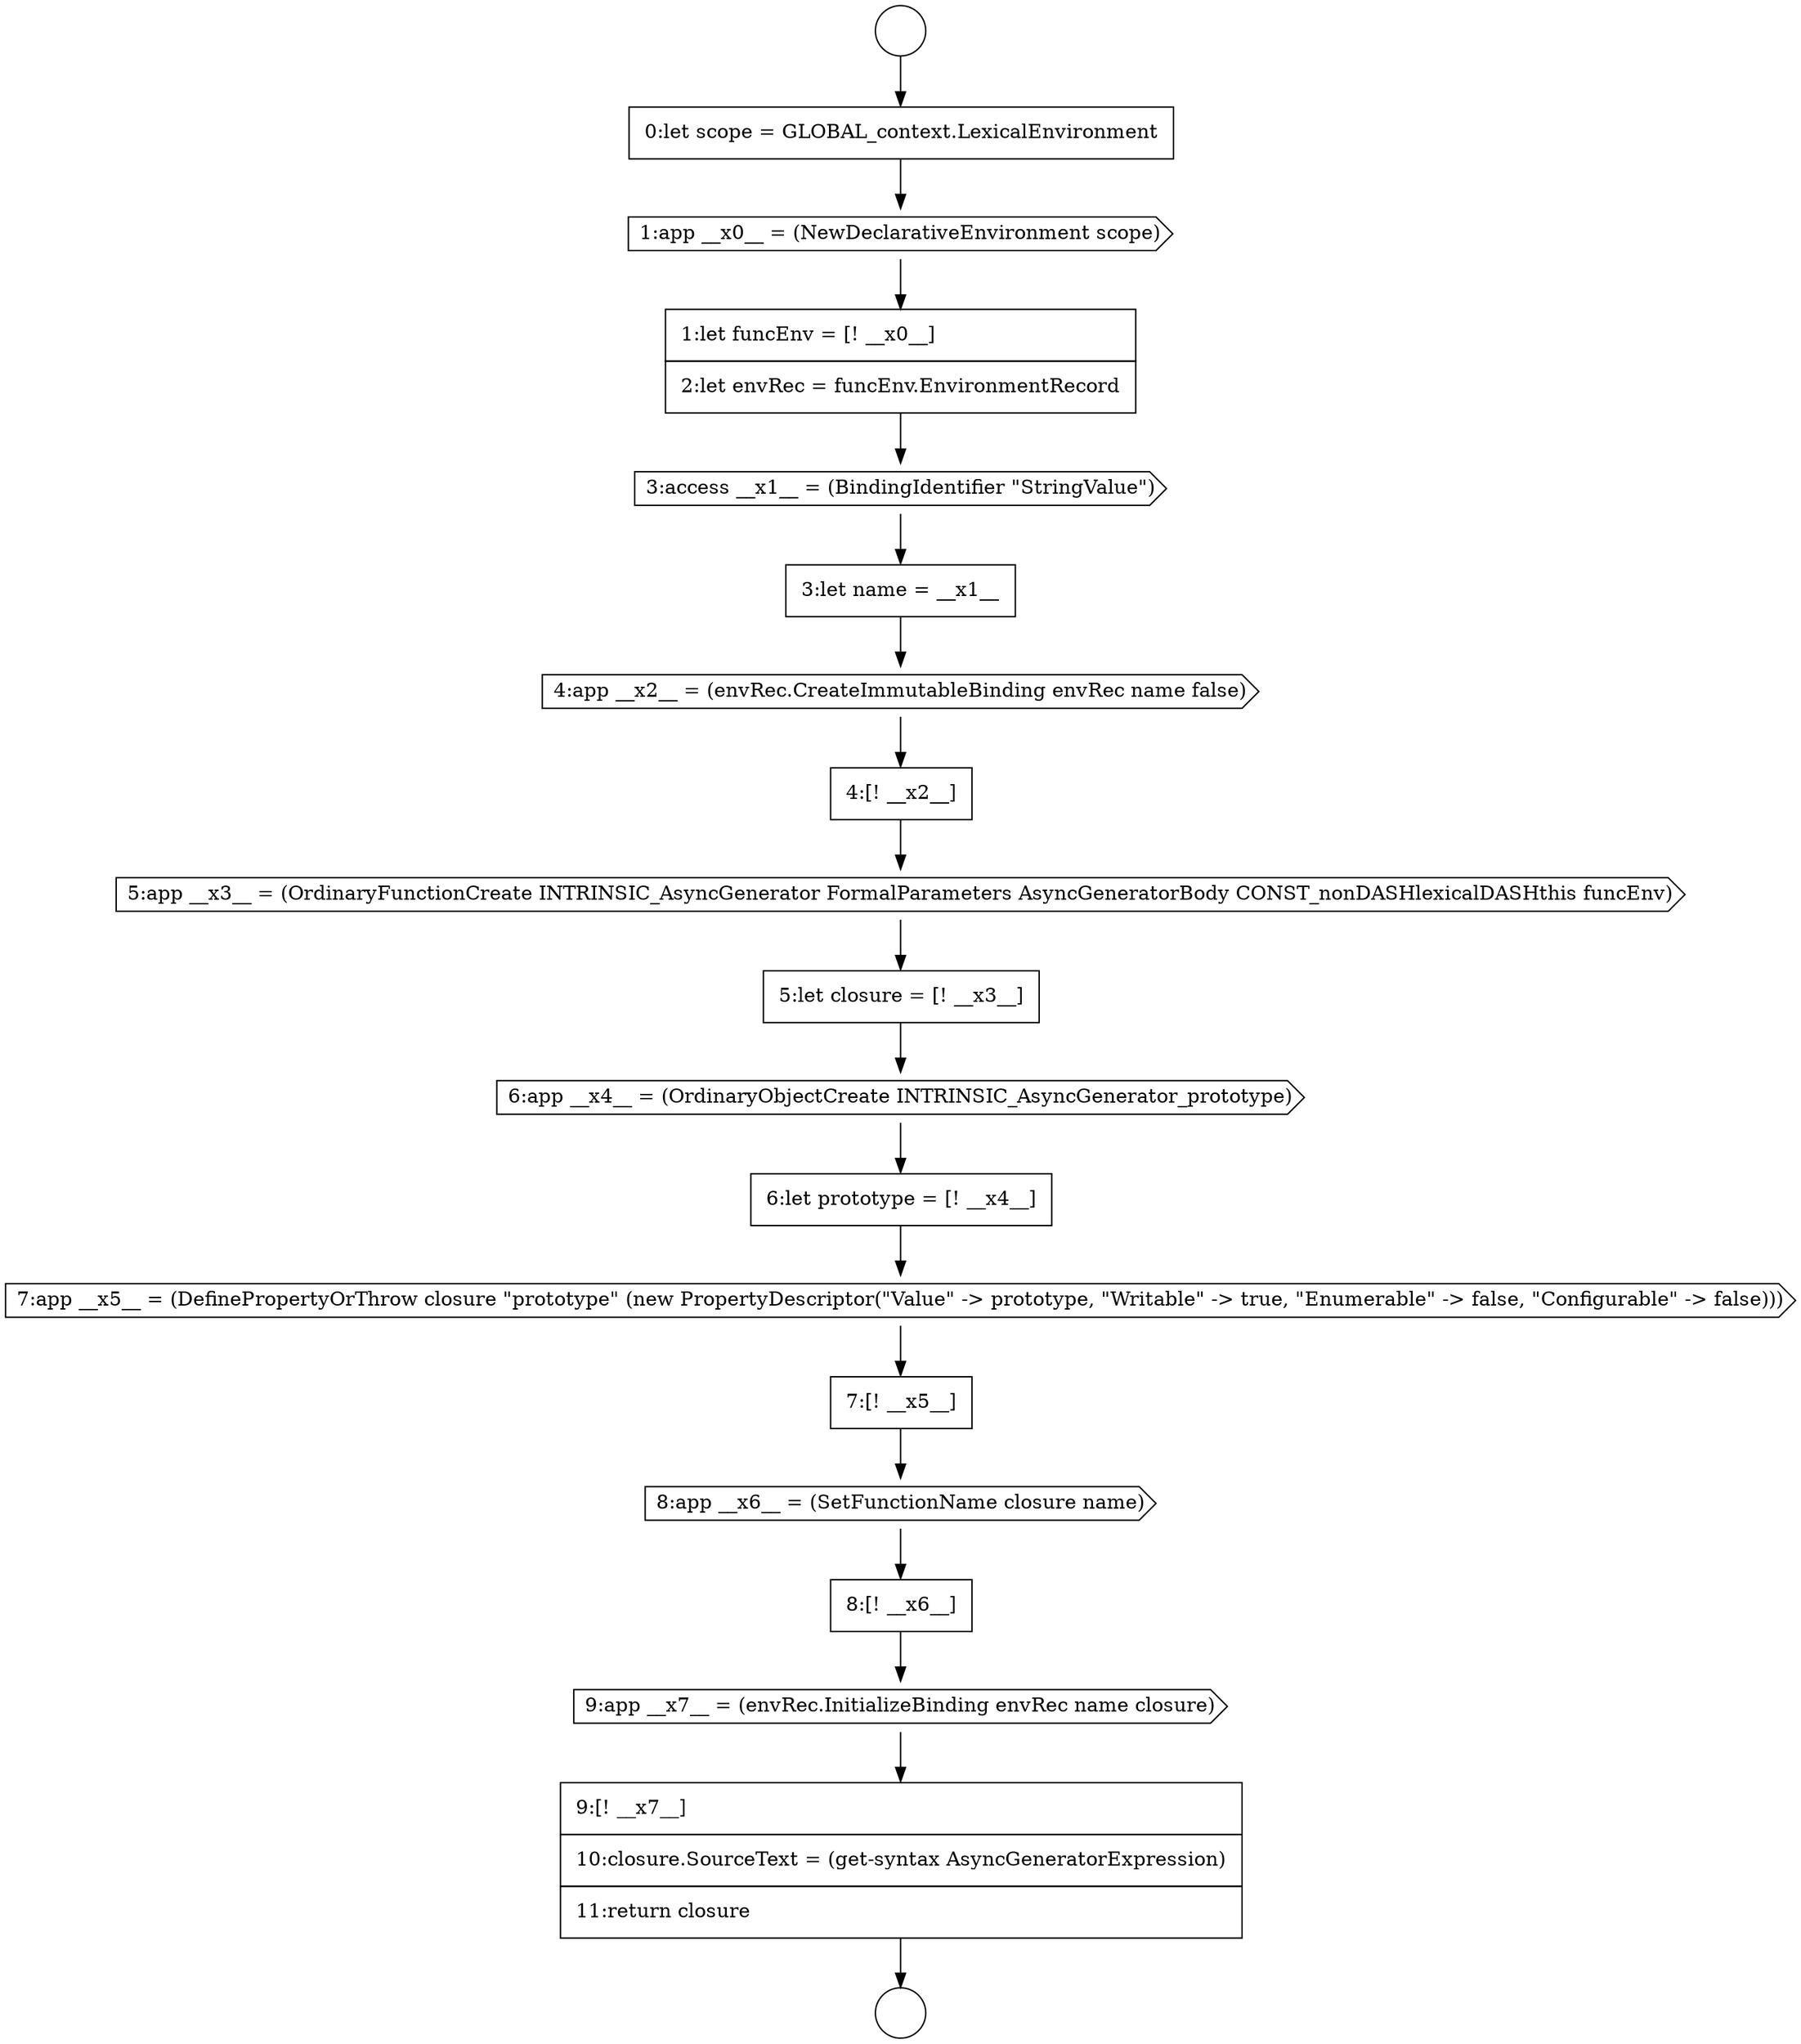 digraph {
  node9604 [shape=cds, label=<<font color="black">6:app __x4__ = (OrdinaryObjectCreate INTRINSIC_AsyncGenerator_prototype)</font>> color="black" fillcolor="white" style=filled]
  node9597 [shape=none, margin=0, label=<<font color="black">
    <table border="0" cellborder="1" cellspacing="0" cellpadding="10">
      <tr><td align="left">1:let funcEnv = [! __x0__]</td></tr>
      <tr><td align="left">2:let envRec = funcEnv.EnvironmentRecord</td></tr>
    </table>
  </font>> color="black" fillcolor="white" style=filled]
  node9593 [shape=circle label=" " color="black" fillcolor="white" style=filled]
  node9609 [shape=none, margin=0, label=<<font color="black">
    <table border="0" cellborder="1" cellspacing="0" cellpadding="10">
      <tr><td align="left">8:[! __x6__]</td></tr>
    </table>
  </font>> color="black" fillcolor="white" style=filled]
  node9594 [shape=circle label=" " color="black" fillcolor="white" style=filled]
  node9602 [shape=cds, label=<<font color="black">5:app __x3__ = (OrdinaryFunctionCreate INTRINSIC_AsyncGenerator FormalParameters AsyncGeneratorBody CONST_nonDASHlexicalDASHthis funcEnv)</font>> color="black" fillcolor="white" style=filled]
  node9610 [shape=cds, label=<<font color="black">9:app __x7__ = (envRec.InitializeBinding envRec name closure)</font>> color="black" fillcolor="white" style=filled]
  node9595 [shape=none, margin=0, label=<<font color="black">
    <table border="0" cellborder="1" cellspacing="0" cellpadding="10">
      <tr><td align="left">0:let scope = GLOBAL_context.LexicalEnvironment</td></tr>
    </table>
  </font>> color="black" fillcolor="white" style=filled]
  node9606 [shape=cds, label=<<font color="black">7:app __x5__ = (DefinePropertyOrThrow closure &quot;prototype&quot; (new PropertyDescriptor(&quot;Value&quot; -&gt; prototype, &quot;Writable&quot; -&gt; true, &quot;Enumerable&quot; -&gt; false, &quot;Configurable&quot; -&gt; false)))</font>> color="black" fillcolor="white" style=filled]
  node9599 [shape=none, margin=0, label=<<font color="black">
    <table border="0" cellborder="1" cellspacing="0" cellpadding="10">
      <tr><td align="left">3:let name = __x1__</td></tr>
    </table>
  </font>> color="black" fillcolor="white" style=filled]
  node9601 [shape=none, margin=0, label=<<font color="black">
    <table border="0" cellborder="1" cellspacing="0" cellpadding="10">
      <tr><td align="left">4:[! __x2__]</td></tr>
    </table>
  </font>> color="black" fillcolor="white" style=filled]
  node9596 [shape=cds, label=<<font color="black">1:app __x0__ = (NewDeclarativeEnvironment scope)</font>> color="black" fillcolor="white" style=filled]
  node9611 [shape=none, margin=0, label=<<font color="black">
    <table border="0" cellborder="1" cellspacing="0" cellpadding="10">
      <tr><td align="left">9:[! __x7__]</td></tr>
      <tr><td align="left">10:closure.SourceText = (get-syntax AsyncGeneratorExpression)</td></tr>
      <tr><td align="left">11:return closure</td></tr>
    </table>
  </font>> color="black" fillcolor="white" style=filled]
  node9608 [shape=cds, label=<<font color="black">8:app __x6__ = (SetFunctionName closure name)</font>> color="black" fillcolor="white" style=filled]
  node9603 [shape=none, margin=0, label=<<font color="black">
    <table border="0" cellborder="1" cellspacing="0" cellpadding="10">
      <tr><td align="left">5:let closure = [! __x3__]</td></tr>
    </table>
  </font>> color="black" fillcolor="white" style=filled]
  node9598 [shape=cds, label=<<font color="black">3:access __x1__ = (BindingIdentifier &quot;StringValue&quot;)</font>> color="black" fillcolor="white" style=filled]
  node9607 [shape=none, margin=0, label=<<font color="black">
    <table border="0" cellborder="1" cellspacing="0" cellpadding="10">
      <tr><td align="left">7:[! __x5__]</td></tr>
    </table>
  </font>> color="black" fillcolor="white" style=filled]
  node9605 [shape=none, margin=0, label=<<font color="black">
    <table border="0" cellborder="1" cellspacing="0" cellpadding="10">
      <tr><td align="left">6:let prototype = [! __x4__]</td></tr>
    </table>
  </font>> color="black" fillcolor="white" style=filled]
  node9600 [shape=cds, label=<<font color="black">4:app __x2__ = (envRec.CreateImmutableBinding envRec name false)</font>> color="black" fillcolor="white" style=filled]
  node9595 -> node9596 [ color="black"]
  node9600 -> node9601 [ color="black"]
  node9605 -> node9606 [ color="black"]
  node9603 -> node9604 [ color="black"]
  node9598 -> node9599 [ color="black"]
  node9609 -> node9610 [ color="black"]
  node9593 -> node9595 [ color="black"]
  node9610 -> node9611 [ color="black"]
  node9611 -> node9594 [ color="black"]
  node9596 -> node9597 [ color="black"]
  node9607 -> node9608 [ color="black"]
  node9597 -> node9598 [ color="black"]
  node9608 -> node9609 [ color="black"]
  node9606 -> node9607 [ color="black"]
  node9602 -> node9603 [ color="black"]
  node9604 -> node9605 [ color="black"]
  node9601 -> node9602 [ color="black"]
  node9599 -> node9600 [ color="black"]
}
